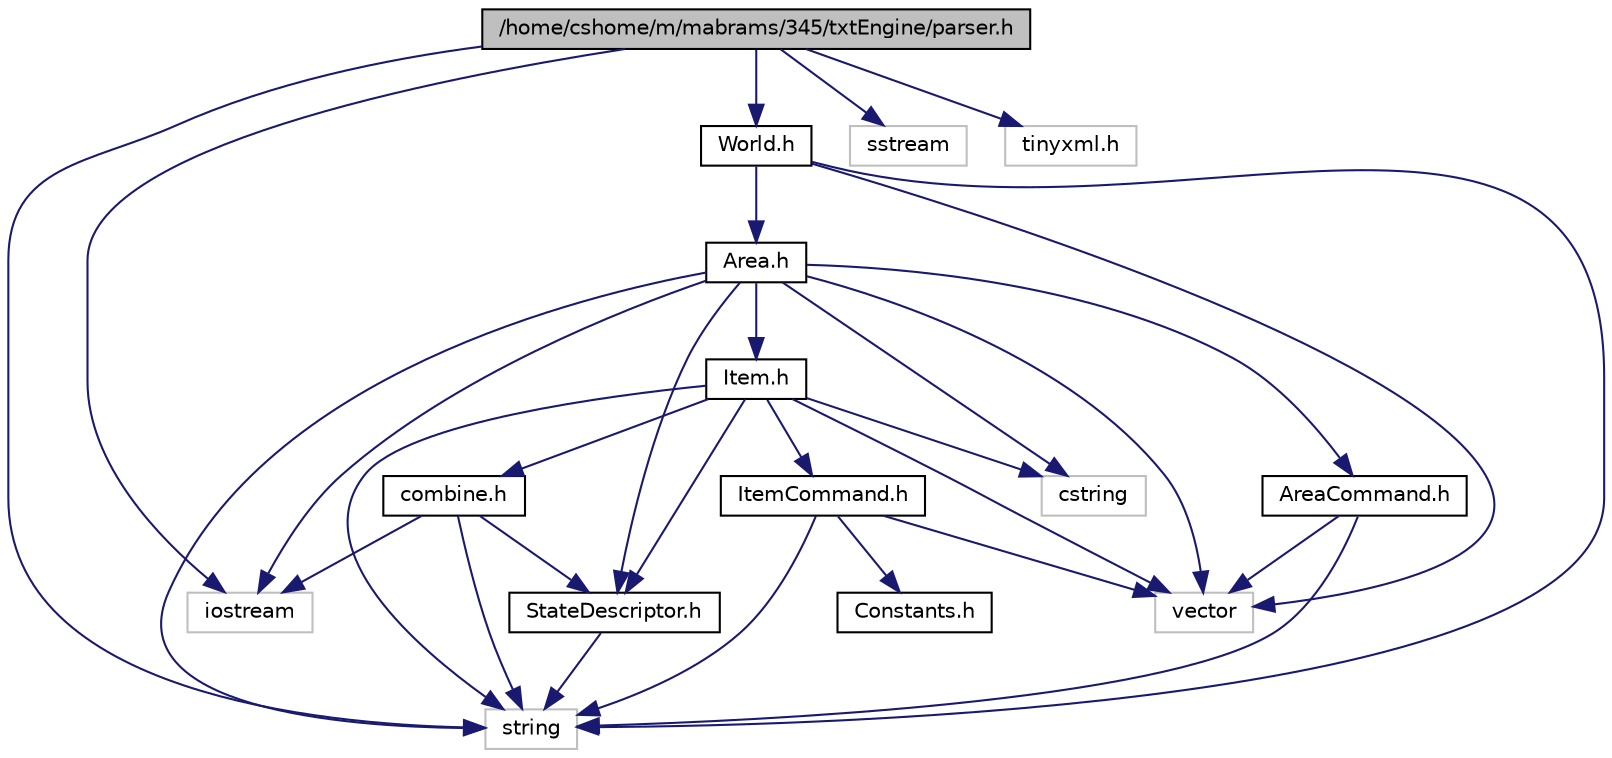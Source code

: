 digraph G
{
  edge [fontname="Helvetica",fontsize="10",labelfontname="Helvetica",labelfontsize="10"];
  node [fontname="Helvetica",fontsize="10",shape=record];
  Node1 [label="/home/cshome/m/mabrams/345/txtEngine/parser.h",height=0.2,width=0.4,color="black", fillcolor="grey75", style="filled" fontcolor="black"];
  Node1 -> Node2 [color="midnightblue",fontsize="10",style="solid"];
  Node2 [label="iostream",height=0.2,width=0.4,color="grey75", fillcolor="white", style="filled"];
  Node1 -> Node3 [color="midnightblue",fontsize="10",style="solid"];
  Node3 [label="sstream",height=0.2,width=0.4,color="grey75", fillcolor="white", style="filled"];
  Node1 -> Node4 [color="midnightblue",fontsize="10",style="solid"];
  Node4 [label="string",height=0.2,width=0.4,color="grey75", fillcolor="white", style="filled"];
  Node1 -> Node5 [color="midnightblue",fontsize="10",style="solid"];
  Node5 [label="tinyxml.h",height=0.2,width=0.4,color="grey75", fillcolor="white", style="filled"];
  Node1 -> Node6 [color="midnightblue",fontsize="10",style="solid"];
  Node6 [label="World.h",height=0.2,width=0.4,color="black", fillcolor="white", style="filled",URL="$_world_8h.html",tooltip="Defines the World class."];
  Node6 -> Node7 [color="midnightblue",fontsize="10",style="solid"];
  Node7 [label="Area.h",height=0.2,width=0.4,color="black", fillcolor="white", style="filled",URL="$_area_8h.html",tooltip="Defines the Area class."];
  Node7 -> Node4 [color="midnightblue",fontsize="10",style="solid"];
  Node7 -> Node8 [color="midnightblue",fontsize="10",style="solid"];
  Node8 [label="vector",height=0.2,width=0.4,color="grey75", fillcolor="white", style="filled"];
  Node7 -> Node2 [color="midnightblue",fontsize="10",style="solid"];
  Node7 -> Node9 [color="midnightblue",fontsize="10",style="solid"];
  Node9 [label="cstring",height=0.2,width=0.4,color="grey75", fillcolor="white", style="filled"];
  Node7 -> Node10 [color="midnightblue",fontsize="10",style="solid"];
  Node10 [label="Item.h",height=0.2,width=0.4,color="black", fillcolor="white", style="filled",URL="$_item_8h.html",tooltip="Defines the Item class."];
  Node10 -> Node4 [color="midnightblue",fontsize="10",style="solid"];
  Node10 -> Node8 [color="midnightblue",fontsize="10",style="solid"];
  Node10 -> Node9 [color="midnightblue",fontsize="10",style="solid"];
  Node10 -> Node11 [color="midnightblue",fontsize="10",style="solid"];
  Node11 [label="StateDescriptor.h",height=0.2,width=0.4,color="black", fillcolor="white", style="filled",URL="$_state_descriptor_8h.html",tooltip="Dscribes the StateDescriptor class."];
  Node11 -> Node4 [color="midnightblue",fontsize="10",style="solid"];
  Node10 -> Node12 [color="midnightblue",fontsize="10",style="solid"];
  Node12 [label="ItemCommand.h",height=0.2,width=0.4,color="black", fillcolor="white", style="filled",URL="$_item_command_8h.html",tooltip="Defines the ItemCommand class."];
  Node12 -> Node13 [color="midnightblue",fontsize="10",style="solid"];
  Node13 [label="Constants.h",height=0.2,width=0.4,color="black", fillcolor="white", style="filled",URL="$_constants_8h.html",tooltip="Defines the constants for the game."];
  Node12 -> Node8 [color="midnightblue",fontsize="10",style="solid"];
  Node12 -> Node4 [color="midnightblue",fontsize="10",style="solid"];
  Node10 -> Node14 [color="midnightblue",fontsize="10",style="solid"];
  Node14 [label="combine.h",height=0.2,width=0.4,color="black", fillcolor="white", style="filled",URL="$combine_8h.html",tooltip="Defines the Combine class."];
  Node14 -> Node2 [color="midnightblue",fontsize="10",style="solid"];
  Node14 -> Node4 [color="midnightblue",fontsize="10",style="solid"];
  Node14 -> Node11 [color="midnightblue",fontsize="10",style="solid"];
  Node7 -> Node11 [color="midnightblue",fontsize="10",style="solid"];
  Node7 -> Node15 [color="midnightblue",fontsize="10",style="solid"];
  Node15 [label="AreaCommand.h",height=0.2,width=0.4,color="black", fillcolor="white", style="filled",URL="$_area_command_8h.html",tooltip="Defines the AreaCommand class."];
  Node15 -> Node8 [color="midnightblue",fontsize="10",style="solid"];
  Node15 -> Node4 [color="midnightblue",fontsize="10",style="solid"];
  Node6 -> Node4 [color="midnightblue",fontsize="10",style="solid"];
  Node6 -> Node8 [color="midnightblue",fontsize="10",style="solid"];
}
